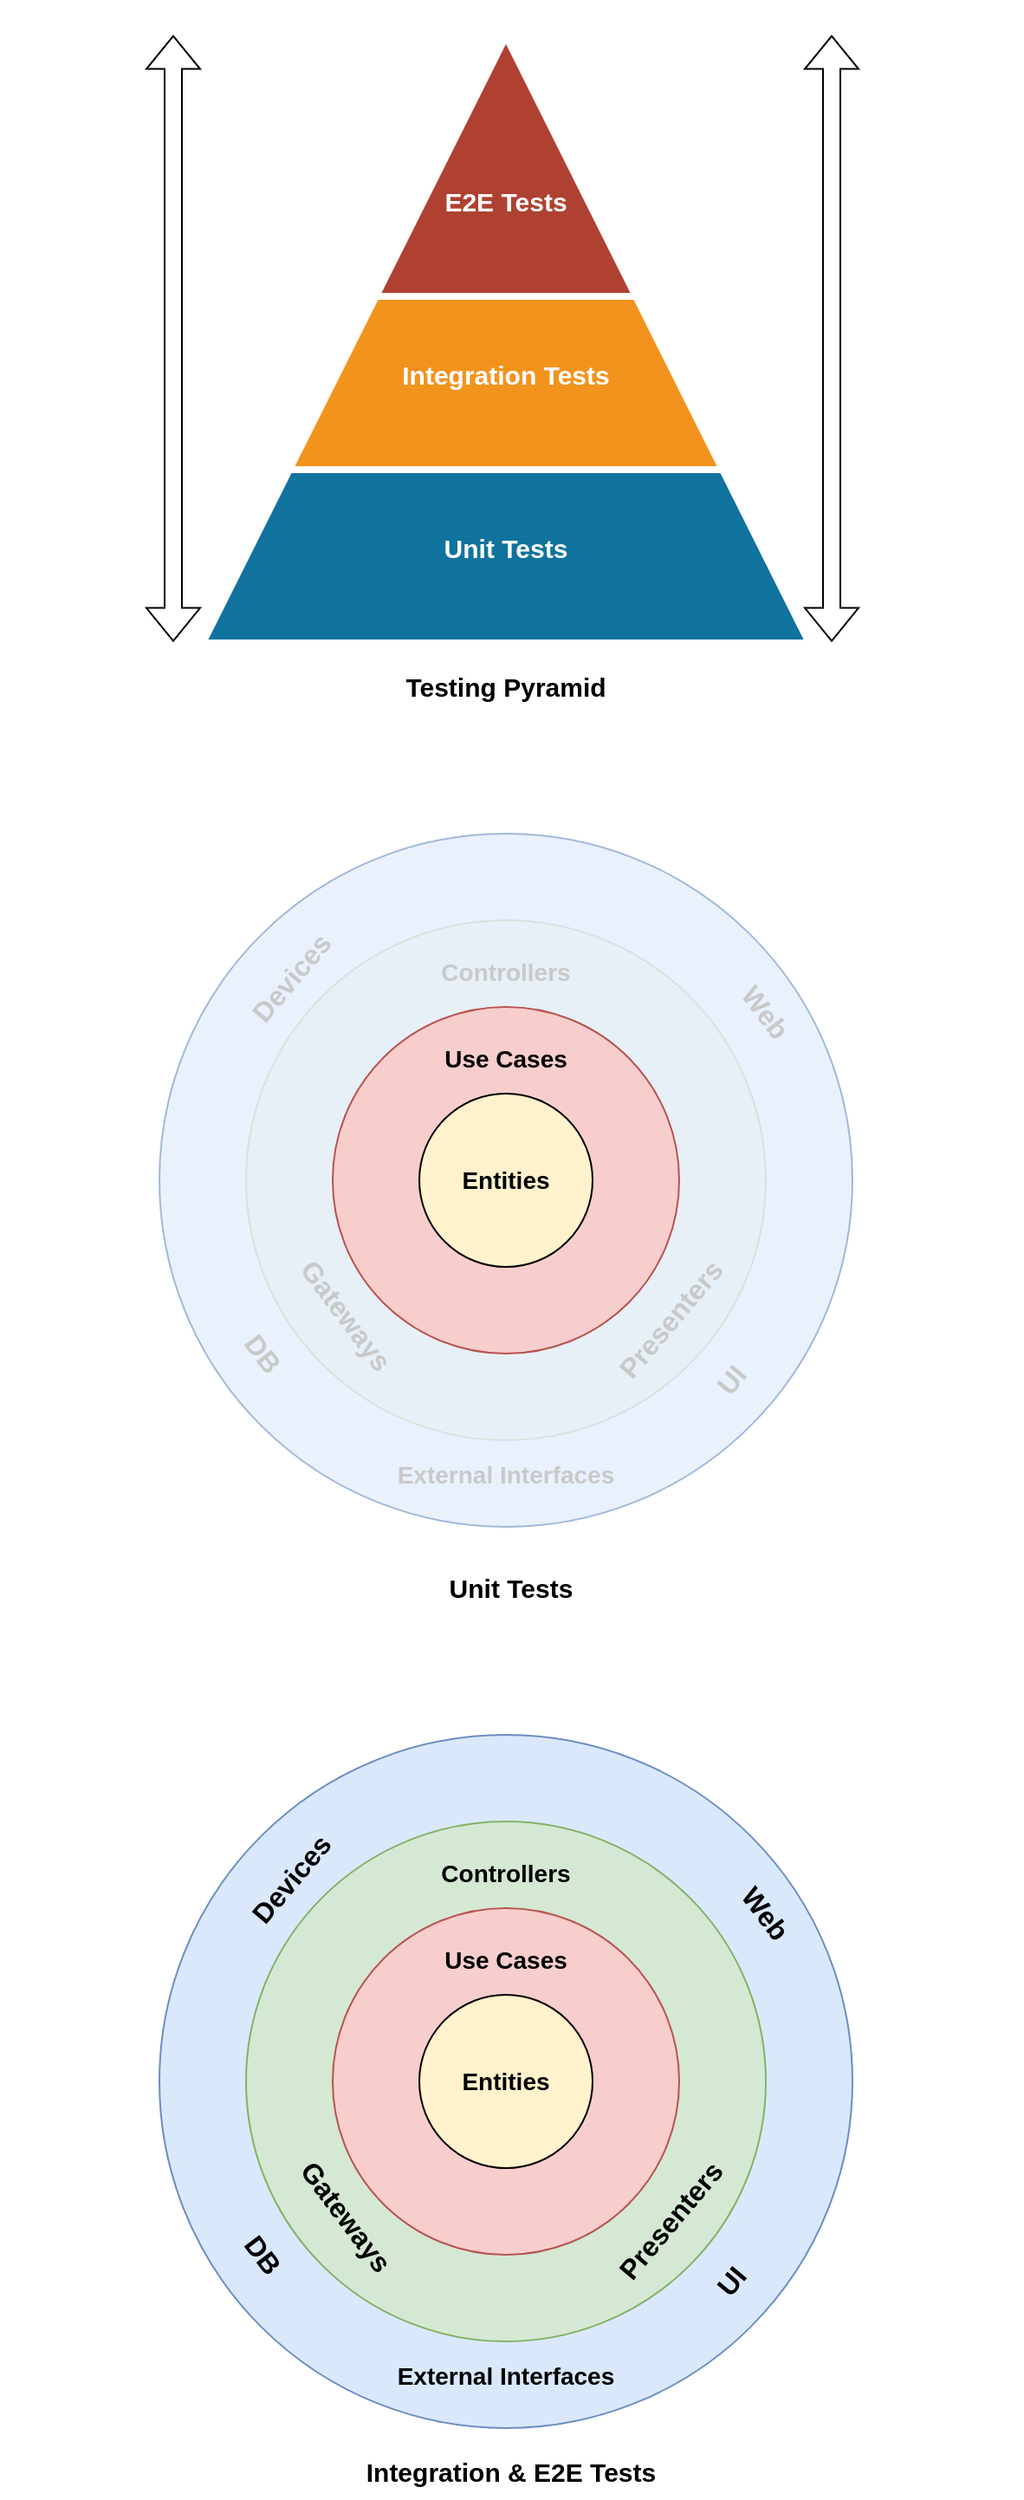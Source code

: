 <mxfile version="19.0.0" type="device"><diagram id="kdsmR6Krb1gy_A5ApftF" name="Page-1"><mxGraphModel dx="1422" dy="715" grid="1" gridSize="10" guides="1" tooltips="1" connect="1" arrows="1" fold="1" page="1" pageScale="1" pageWidth="850" pageHeight="1100" math="0" shadow="0"><root><mxCell id="0"/><mxCell id="1" parent="0"/><mxCell id="xMUnRkXKQqVwxyjrDrC2-1" value="" style="triangle;direction=north;strokeWidth=4;html=1;fillColor=#10739E;strokeColor=#ffffff;shadow=0;fontSize=10;fontColor=#FFFFFF;align=center;fontStyle=0;whiteSpace=wrap;spacing=10;" vertex="1" parent="1"><mxGeometry x="247" y="220" width="350" height="350" as="geometry"/></mxCell><mxCell id="xMUnRkXKQqVwxyjrDrC2-2" value="" style="triangle;direction=north;strokeWidth=4;html=1;fillColor=#F2931E;strokeColor=#ffffff;shadow=0;fontSize=10;fontColor=#FFFFFF;align=center;fontStyle=0;whiteSpace=wrap;spacing=10;" vertex="1" parent="1"><mxGeometry x="297" y="220" width="250" height="250" as="geometry"/></mxCell><mxCell id="xMUnRkXKQqVwxyjrDrC2-3" value="" style="triangle;direction=north;strokeWidth=4;html=1;fillColor=#AE4132;strokeColor=#ffffff;shadow=0;fontSize=10;fontColor=#FFFFFF;align=center;fontStyle=0;whiteSpace=wrap;spacing=10;" vertex="1" parent="1"><mxGeometry x="347" y="220" width="150" height="150" as="geometry"/></mxCell><mxCell id="xMUnRkXKQqVwxyjrDrC2-5" value="&lt;span style=&quot;color: rgb(255, 255, 255); font-size: 15px;&quot;&gt;Integration Tests&lt;/span&gt;" style="text;html=1;strokeColor=none;fillColor=none;align=center;verticalAlign=middle;whiteSpace=wrap;rounded=0;fontStyle=1;fontSize=15;" vertex="1" parent="1"><mxGeometry x="347" y="400" width="150" height="30" as="geometry"/></mxCell><mxCell id="xMUnRkXKQqVwxyjrDrC2-6" value="&lt;span style=&quot;color: rgb(255, 255, 255); font-size: 15px;&quot;&gt;Unit Tests&lt;/span&gt;" style="text;html=1;strokeColor=none;fillColor=none;align=center;verticalAlign=middle;whiteSpace=wrap;rounded=0;fontStyle=1;fontSize=15;" vertex="1" parent="1"><mxGeometry x="367" y="500" width="110" height="30" as="geometry"/></mxCell><mxCell id="xMUnRkXKQqVwxyjrDrC2-7" value="&lt;span style=&quot;color: rgb(255, 255, 255); font-size: 15px;&quot;&gt;E2E Tests&lt;/span&gt;" style="text;html=1;strokeColor=none;fillColor=none;align=center;verticalAlign=middle;whiteSpace=wrap;rounded=0;fontStyle=1;fontSize=15;" vertex="1" parent="1"><mxGeometry x="367" y="300" width="110" height="30" as="geometry"/></mxCell><mxCell id="xMUnRkXKQqVwxyjrDrC2-9" value="" style="shape=flexArrow;endArrow=classic;startArrow=classic;html=1;rounded=0;fontSize=15;" edge="1" parent="1"><mxGeometry width="100" height="100" relative="1" as="geometry"><mxPoint x="230" y="569.31" as="sourcePoint"/><mxPoint x="230" y="219.31" as="targetPoint"/></mxGeometry></mxCell><mxCell id="xMUnRkXKQqVwxyjrDrC2-10" value="" style="shape=flexArrow;endArrow=classic;startArrow=classic;html=1;rounded=0;fontSize=15;" edge="1" parent="1"><mxGeometry width="100" height="100" relative="1" as="geometry"><mxPoint x="610" y="569.31" as="sourcePoint"/><mxPoint x="610" y="219.31" as="targetPoint"/></mxGeometry></mxCell><mxCell id="xMUnRkXKQqVwxyjrDrC2-11" value="" style="shape=image;html=1;verticalAlign=top;verticalLabelPosition=bottom;labelBackgroundColor=#ffffff;imageAspect=0;aspect=fixed;image=https://cdn0.iconfinder.com/data/icons/business-startup-10/50/19-128.png;fontSize=15;fillColor=#99FF99;" vertex="1" parent="1"><mxGeometry x="630" y="519.31" width="50" height="50" as="geometry"/></mxCell><mxCell id="xMUnRkXKQqVwxyjrDrC2-14" value="" style="shape=image;html=1;verticalAlign=top;verticalLabelPosition=bottom;labelBackgroundColor=#ffffff;imageAspect=0;aspect=fixed;image=https://cdn0.iconfinder.com/data/icons/business-startup-10/50/19-128.png;fontSize=15;fillColor=#99FF99;" vertex="1" parent="1"><mxGeometry x="630" y="209.31" width="50" height="50" as="geometry"/></mxCell><mxCell id="xMUnRkXKQqVwxyjrDrC2-15" value="" style="shape=image;html=1;verticalAlign=top;verticalLabelPosition=bottom;labelBackgroundColor=#ffffff;imageAspect=0;aspect=fixed;image=https://cdn0.iconfinder.com/data/icons/business-startup-10/50/19-128.png;fontSize=15;fillColor=#99FF99;" vertex="1" parent="1"><mxGeometry x="670" y="199.31" width="50" height="50" as="geometry"/></mxCell><mxCell id="xMUnRkXKQqVwxyjrDrC2-17" value="" style="shape=image;verticalLabelPosition=bottom;labelBackgroundColor=default;verticalAlign=top;aspect=fixed;imageAspect=0;image=https://cdn-icons-png.flaticon.com/512/1303/1303577.png;" vertex="1" parent="1"><mxGeometry x="130" y="209.31" width="50" height="50" as="geometry"/></mxCell><mxCell id="xMUnRkXKQqVwxyjrDrC2-18" value="" style="shape=image;verticalLabelPosition=bottom;labelBackgroundColor=default;verticalAlign=top;aspect=fixed;imageAspect=0;image=https://cdn-icons-png.flaticon.com/512/1303/1303577.png;" vertex="1" parent="1"><mxGeometry x="160" y="219.31" width="50" height="50" as="geometry"/></mxCell><mxCell id="xMUnRkXKQqVwxyjrDrC2-19" value="" style="shape=image;verticalLabelPosition=bottom;labelBackgroundColor=default;verticalAlign=top;aspect=fixed;imageAspect=0;image=https://www.pngitem.com/pimgs/m/76-763753_running-rabbit-slow-and-fast-icon-hd-png.png;" vertex="1" parent="1"><mxGeometry x="160" y="518.62" width="50" height="51.38" as="geometry"/></mxCell><mxCell id="xMUnRkXKQqVwxyjrDrC2-20" value="Testing Pyramid" style="text;html=1;strokeColor=none;fillColor=none;align=center;verticalAlign=middle;whiteSpace=wrap;rounded=0;fontSize=15;fontStyle=1" vertex="1" parent="1"><mxGeometry x="322" y="580" width="200" height="30" as="geometry"/></mxCell><mxCell id="xMUnRkXKQqVwxyjrDrC2-36" value="" style="ellipse;whiteSpace=wrap;html=1;aspect=fixed;fillColor=#dae8fc;strokeColor=#6c8ebf;opacity=60;" vertex="1" parent="1"><mxGeometry x="222" y="680" width="400" height="400" as="geometry"/></mxCell><mxCell id="xMUnRkXKQqVwxyjrDrC2-37" value="" style="ellipse;whiteSpace=wrap;html=1;aspect=fixed;fillColor=#d5e8d4;strokeColor=#82b366;opacity=20;" vertex="1" parent="1"><mxGeometry x="272" y="730" width="300" height="300" as="geometry"/></mxCell><mxCell id="xMUnRkXKQqVwxyjrDrC2-38" value="" style="ellipse;whiteSpace=wrap;html=1;aspect=fixed;fillColor=#f8cecc;fontStyle=1;fontSize=14;strokeColor=#b85450;" vertex="1" parent="1"><mxGeometry x="322" y="780" width="200" height="200" as="geometry"/></mxCell><mxCell id="xMUnRkXKQqVwxyjrDrC2-39" value="Controllers" style="text;html=1;strokeColor=none;fillColor=none;align=center;verticalAlign=middle;whiteSpace=wrap;rounded=0;fontStyle=1;fontSize=14;fontColor=#C9C9C9;" vertex="1" parent="1"><mxGeometry x="342" y="750" width="160" height="20" as="geometry"/></mxCell><mxCell id="xMUnRkXKQqVwxyjrDrC2-40" value="DB" style="text;html=1;strokeColor=none;fillColor=none;align=center;verticalAlign=middle;whiteSpace=wrap;rounded=0;rotation=53;fontStyle=1;fontSize=16;fontColor=#C9C9C9;" vertex="1" parent="1"><mxGeometry x="262" y="970" width="40" height="20" as="geometry"/></mxCell><mxCell id="xMUnRkXKQqVwxyjrDrC2-41" value="UI" style="text;html=1;strokeColor=none;fillColor=none;align=center;verticalAlign=middle;whiteSpace=wrap;rounded=0;rotation=310;fontStyle=1;fontSize=16;fontColor=#C9C9C9;" vertex="1" parent="1"><mxGeometry x="532" y="985" width="40" height="20" as="geometry"/></mxCell><mxCell id="xMUnRkXKQqVwxyjrDrC2-42" value="Entities" style="ellipse;whiteSpace=wrap;html=1;aspect=fixed;fillColor=#FFF2CC;fontStyle=1;fontSize=14;" vertex="1" parent="1"><mxGeometry x="372" y="830" width="100" height="100" as="geometry"/></mxCell><mxCell id="xMUnRkXKQqVwxyjrDrC2-43" value="Use Cases" style="text;html=1;strokeColor=none;fillColor=none;align=center;verticalAlign=middle;whiteSpace=wrap;rounded=0;fontStyle=1;fontSize=14;" vertex="1" parent="1"><mxGeometry x="342" y="800" width="160" height="20" as="geometry"/></mxCell><mxCell id="xMUnRkXKQqVwxyjrDrC2-44" value="Devices" style="text;html=1;strokeColor=none;fillColor=none;align=center;verticalAlign=middle;whiteSpace=wrap;rounded=0;rotation=310;fontStyle=1;fontSize=16;fontColor=#C9C9C9;" vertex="1" parent="1"><mxGeometry x="278" y="753" width="40" height="20" as="geometry"/></mxCell><mxCell id="xMUnRkXKQqVwxyjrDrC2-45" value="Web" style="text;html=1;strokeColor=none;fillColor=none;align=center;verticalAlign=middle;whiteSpace=wrap;rounded=0;rotation=53;fontStyle=1;fontSize=16;fontColor=#C9C9C9;" vertex="1" parent="1"><mxGeometry x="552" y="773" width="40" height="20" as="geometry"/></mxCell><mxCell id="xMUnRkXKQqVwxyjrDrC2-46" value="External Interfaces" style="text;html=1;strokeColor=none;fillColor=none;align=center;verticalAlign=middle;whiteSpace=wrap;rounded=0;fontStyle=1;fontSize=14;fontColor=#C9C9C9;" vertex="1" parent="1"><mxGeometry x="342" y="1040" width="160" height="20" as="geometry"/></mxCell><mxCell id="xMUnRkXKQqVwxyjrDrC2-47" value="Gateways" style="text;html=1;strokeColor=none;fillColor=none;align=center;verticalAlign=middle;whiteSpace=wrap;rounded=0;rotation=53;fontStyle=1;fontSize=16;fontColor=#C9C9C9;" vertex="1" parent="1"><mxGeometry x="310" y="948" width="40" height="20" as="geometry"/></mxCell><mxCell id="xMUnRkXKQqVwxyjrDrC2-48" value="Presenters" style="text;html=1;strokeColor=none;fillColor=none;align=center;verticalAlign=middle;whiteSpace=wrap;rounded=0;rotation=310;fontStyle=1;fontSize=16;fontColor=#C9C9C9;" vertex="1" parent="1"><mxGeometry x="497" y="950" width="40" height="20" as="geometry"/></mxCell><mxCell id="xMUnRkXKQqVwxyjrDrC2-50" value="Unit Tests" style="text;html=1;strokeColor=none;fillColor=none;align=center;verticalAlign=middle;whiteSpace=wrap;rounded=0;fontSize=15;fontStyle=1" vertex="1" parent="1"><mxGeometry x="325" y="1100" width="200" height="30" as="geometry"/></mxCell><mxCell id="xMUnRkXKQqVwxyjrDrC2-64" value="Integration &amp;amp; E2E Tests" style="text;html=1;strokeColor=none;fillColor=none;align=center;verticalAlign=middle;whiteSpace=wrap;rounded=0;fontSize=15;fontStyle=1" vertex="1" parent="1"><mxGeometry x="325" y="1610" width="200" height="30" as="geometry"/></mxCell><mxCell id="xMUnRkXKQqVwxyjrDrC2-65" value="" style="ellipse;whiteSpace=wrap;html=1;aspect=fixed;fillColor=#dae8fc;strokeColor=#6c8ebf;" vertex="1" parent="1"><mxGeometry x="222" y="1200" width="400" height="400" as="geometry"/></mxCell><mxCell id="xMUnRkXKQqVwxyjrDrC2-66" value="" style="ellipse;whiteSpace=wrap;html=1;aspect=fixed;fillColor=#d5e8d4;strokeColor=#82b366;" vertex="1" parent="1"><mxGeometry x="272" y="1250" width="300" height="300" as="geometry"/></mxCell><mxCell id="xMUnRkXKQqVwxyjrDrC2-67" value="" style="ellipse;whiteSpace=wrap;html=1;aspect=fixed;fillColor=#f8cecc;fontStyle=1;fontSize=14;strokeColor=#b85450;" vertex="1" parent="1"><mxGeometry x="322" y="1300" width="200" height="200" as="geometry"/></mxCell><mxCell id="xMUnRkXKQqVwxyjrDrC2-68" value="Controllers" style="text;html=1;strokeColor=none;fillColor=none;align=center;verticalAlign=middle;whiteSpace=wrap;rounded=0;fontStyle=1;fontSize=14;" vertex="1" parent="1"><mxGeometry x="342" y="1270" width="160" height="20" as="geometry"/></mxCell><mxCell id="xMUnRkXKQqVwxyjrDrC2-69" value="DB" style="text;html=1;strokeColor=none;fillColor=none;align=center;verticalAlign=middle;whiteSpace=wrap;rounded=0;rotation=53;fontStyle=1;fontSize=16;" vertex="1" parent="1"><mxGeometry x="262" y="1490" width="40" height="20" as="geometry"/></mxCell><mxCell id="xMUnRkXKQqVwxyjrDrC2-70" value="UI" style="text;html=1;strokeColor=none;fillColor=none;align=center;verticalAlign=middle;whiteSpace=wrap;rounded=0;rotation=310;fontStyle=1;fontSize=16;" vertex="1" parent="1"><mxGeometry x="532" y="1505" width="40" height="20" as="geometry"/></mxCell><mxCell id="xMUnRkXKQqVwxyjrDrC2-71" value="Entities" style="ellipse;whiteSpace=wrap;html=1;aspect=fixed;fillColor=#FFF2CC;fontStyle=1;fontSize=14;" vertex="1" parent="1"><mxGeometry x="372" y="1350" width="100" height="100" as="geometry"/></mxCell><mxCell id="xMUnRkXKQqVwxyjrDrC2-72" value="Use Cases" style="text;html=1;strokeColor=none;fillColor=none;align=center;verticalAlign=middle;whiteSpace=wrap;rounded=0;fontStyle=1;fontSize=14;" vertex="1" parent="1"><mxGeometry x="342" y="1320" width="160" height="20" as="geometry"/></mxCell><mxCell id="xMUnRkXKQqVwxyjrDrC2-73" value="Devices" style="text;html=1;strokeColor=none;fillColor=none;align=center;verticalAlign=middle;whiteSpace=wrap;rounded=0;rotation=310;fontStyle=1;fontSize=16;" vertex="1" parent="1"><mxGeometry x="278" y="1273" width="40" height="20" as="geometry"/></mxCell><mxCell id="xMUnRkXKQqVwxyjrDrC2-74" value="Web" style="text;html=1;strokeColor=none;fillColor=none;align=center;verticalAlign=middle;whiteSpace=wrap;rounded=0;rotation=53;fontStyle=1;fontSize=16;" vertex="1" parent="1"><mxGeometry x="552" y="1293" width="40" height="20" as="geometry"/></mxCell><mxCell id="xMUnRkXKQqVwxyjrDrC2-75" value="External Interfaces" style="text;html=1;strokeColor=none;fillColor=none;align=center;verticalAlign=middle;whiteSpace=wrap;rounded=0;fontStyle=1;fontSize=14;" vertex="1" parent="1"><mxGeometry x="342" y="1560" width="160" height="20" as="geometry"/></mxCell><mxCell id="xMUnRkXKQqVwxyjrDrC2-76" value="Gateways" style="text;html=1;strokeColor=none;fillColor=none;align=center;verticalAlign=middle;whiteSpace=wrap;rounded=0;rotation=53;fontStyle=1;fontSize=16;" vertex="1" parent="1"><mxGeometry x="310" y="1468" width="40" height="20" as="geometry"/></mxCell><mxCell id="xMUnRkXKQqVwxyjrDrC2-77" value="Presenters" style="text;html=1;strokeColor=none;fillColor=none;align=center;verticalAlign=middle;whiteSpace=wrap;rounded=0;rotation=310;fontStyle=1;fontSize=16;" vertex="1" parent="1"><mxGeometry x="497" y="1470" width="40" height="20" as="geometry"/></mxCell></root></mxGraphModel></diagram></mxfile>